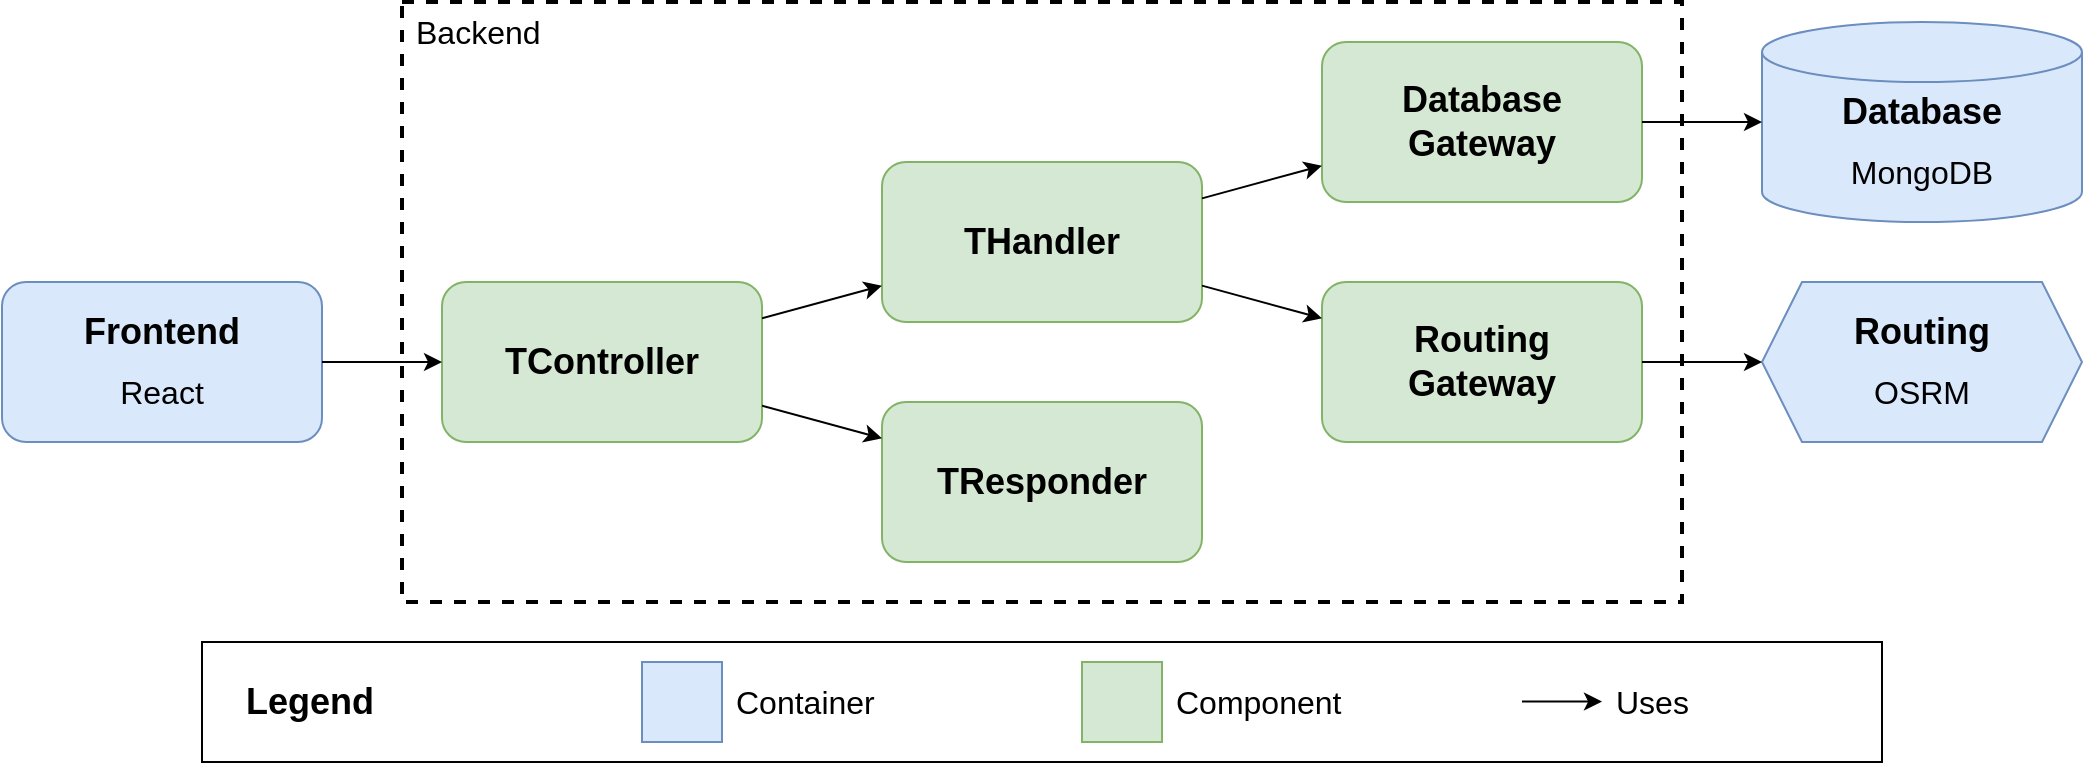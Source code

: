 <mxfile version="22.1.0" type="device">
  <diagram id="Wq2F5eEtUqa4SWimFBq0" name="Page-1">
    <mxGraphModel dx="1114" dy="602" grid="1" gridSize="10" guides="1" tooltips="1" connect="1" arrows="1" fold="1" page="1" pageScale="1" pageWidth="1169" pageHeight="827" math="0" shadow="0">
      <root>
        <mxCell id="0" />
        <mxCell id="1" parent="0" />
        <mxCell id="H50C_sbMKOnoK_4mM0Bj-1" value="" style="rounded=1;whiteSpace=wrap;html=1;fillColor=#dae8fc;strokeColor=#6c8ebf;" parent="1" vertex="1">
          <mxGeometry x="40" y="180" width="160" height="80" as="geometry" />
        </mxCell>
        <mxCell id="H50C_sbMKOnoK_4mM0Bj-2" value="Frontend" style="text;html=1;strokeColor=none;fillColor=none;align=center;verticalAlign=middle;whiteSpace=wrap;rounded=0;fontSize=18;fontStyle=1" parent="1" vertex="1">
          <mxGeometry x="50" y="190" width="140" height="30" as="geometry" />
        </mxCell>
        <mxCell id="H50C_sbMKOnoK_4mM0Bj-3" value="React" style="text;html=1;strokeColor=none;fillColor=none;align=center;verticalAlign=middle;whiteSpace=wrap;rounded=0;fontSize=16;" parent="1" vertex="1">
          <mxGeometry x="50" y="220" width="140" height="30" as="geometry" />
        </mxCell>
        <mxCell id="H50C_sbMKOnoK_4mM0Bj-4" value="" style="shape=cylinder3;whiteSpace=wrap;html=1;boundedLbl=1;backgroundOutline=1;size=15;fillColor=#dae8fc;strokeColor=#6c8ebf;" parent="1" vertex="1">
          <mxGeometry x="920" y="50" width="160" height="100" as="geometry" />
        </mxCell>
        <mxCell id="H50C_sbMKOnoK_4mM0Bj-5" value="Database" style="text;html=1;strokeColor=none;fillColor=none;align=center;verticalAlign=middle;whiteSpace=wrap;rounded=0;fontSize=18;fontStyle=1" parent="1" vertex="1">
          <mxGeometry x="930" y="80" width="140" height="30" as="geometry" />
        </mxCell>
        <mxCell id="H50C_sbMKOnoK_4mM0Bj-6" value="MongoDB" style="text;html=1;strokeColor=none;fillColor=none;align=center;verticalAlign=middle;whiteSpace=wrap;rounded=0;fontSize=16;" parent="1" vertex="1">
          <mxGeometry x="930" y="110" width="140" height="30" as="geometry" />
        </mxCell>
        <mxCell id="H50C_sbMKOnoK_4mM0Bj-7" value="" style="shape=hexagon;perimeter=hexagonPerimeter2;whiteSpace=wrap;html=1;fixedSize=1;fillColor=#dae8fc;strokeColor=#6c8ebf;" parent="1" vertex="1">
          <mxGeometry x="920" y="180" width="160" height="80" as="geometry" />
        </mxCell>
        <mxCell id="H50C_sbMKOnoK_4mM0Bj-8" value="Routing" style="text;html=1;strokeColor=none;fillColor=none;align=center;verticalAlign=middle;whiteSpace=wrap;rounded=0;fontSize=18;fontStyle=1" parent="1" vertex="1">
          <mxGeometry x="930" y="190" width="140" height="30" as="geometry" />
        </mxCell>
        <mxCell id="H50C_sbMKOnoK_4mM0Bj-9" value="OSRM" style="text;html=1;strokeColor=none;fillColor=none;align=center;verticalAlign=middle;whiteSpace=wrap;rounded=0;fontSize=16;" parent="1" vertex="1">
          <mxGeometry x="930" y="220" width="140" height="30" as="geometry" />
        </mxCell>
        <mxCell id="H50C_sbMKOnoK_4mM0Bj-10" value="" style="rounded=0;whiteSpace=wrap;html=1;fillColor=none;dashed=1;strokeWidth=2;" parent="1" vertex="1">
          <mxGeometry x="240" y="40" width="640" height="300" as="geometry" />
        </mxCell>
        <mxCell id="H50C_sbMKOnoK_4mM0Bj-11" value="Backend" style="text;html=1;strokeColor=none;fillColor=none;align=left;verticalAlign=middle;whiteSpace=wrap;rounded=0;spacingLeft=5;fontSize=16;" parent="1" vertex="1">
          <mxGeometry x="240" y="40" width="100" height="30" as="geometry" />
        </mxCell>
        <mxCell id="H50C_sbMKOnoK_4mM0Bj-12" value="" style="rounded=1;whiteSpace=wrap;html=1;fillColor=#d5e8d4;strokeColor=#82b366;" parent="1" vertex="1">
          <mxGeometry x="260" y="180" width="160" height="80" as="geometry" />
        </mxCell>
        <mxCell id="H50C_sbMKOnoK_4mM0Bj-13" value="TController" style="text;html=1;strokeColor=none;fillColor=none;align=center;verticalAlign=middle;whiteSpace=wrap;rounded=0;fontSize=18;fontStyle=1" parent="1" vertex="1">
          <mxGeometry x="270" y="190" width="140" height="60" as="geometry" />
        </mxCell>
        <mxCell id="H50C_sbMKOnoK_4mM0Bj-14" style="rounded=0;orthogonalLoop=1;jettySize=auto;html=1;endArrow=classic;endFill=1;" parent="1" source="H50C_sbMKOnoK_4mM0Bj-1" target="H50C_sbMKOnoK_4mM0Bj-12" edge="1">
          <mxGeometry relative="1" as="geometry">
            <mxPoint x="100" y="330" as="sourcePoint" />
            <mxPoint x="190" y="330" as="targetPoint" />
          </mxGeometry>
        </mxCell>
        <mxCell id="H50C_sbMKOnoK_4mM0Bj-16" value="" style="rounded=1;whiteSpace=wrap;html=1;fillColor=#d5e8d4;strokeColor=#82b366;" parent="1" vertex="1">
          <mxGeometry x="480" y="120" width="160" height="80" as="geometry" />
        </mxCell>
        <mxCell id="H50C_sbMKOnoK_4mM0Bj-17" value="THandler" style="text;html=1;strokeColor=none;fillColor=none;align=center;verticalAlign=middle;whiteSpace=wrap;rounded=0;fontSize=18;fontStyle=1" parent="1" vertex="1">
          <mxGeometry x="490" y="130" width="140" height="60" as="geometry" />
        </mxCell>
        <mxCell id="H50C_sbMKOnoK_4mM0Bj-18" style="rounded=0;orthogonalLoop=1;jettySize=auto;html=1;endArrow=classic;endFill=1;" parent="1" source="H50C_sbMKOnoK_4mM0Bj-12" target="H50C_sbMKOnoK_4mM0Bj-16" edge="1">
          <mxGeometry relative="1" as="geometry">
            <mxPoint x="110" y="380" as="sourcePoint" />
            <mxPoint x="270" y="170" as="targetPoint" />
          </mxGeometry>
        </mxCell>
        <mxCell id="H50C_sbMKOnoK_4mM0Bj-19" value="" style="rounded=1;whiteSpace=wrap;html=1;fillColor=#d5e8d4;strokeColor=#82b366;" parent="1" vertex="1">
          <mxGeometry x="700" y="60" width="160" height="80" as="geometry" />
        </mxCell>
        <mxCell id="H50C_sbMKOnoK_4mM0Bj-20" value="Database&lt;br&gt;Gateway" style="text;html=1;strokeColor=none;fillColor=none;align=center;verticalAlign=middle;whiteSpace=wrap;rounded=0;fontSize=18;fontStyle=1" parent="1" vertex="1">
          <mxGeometry x="710" y="70" width="140" height="60" as="geometry" />
        </mxCell>
        <mxCell id="H50C_sbMKOnoK_4mM0Bj-21" value="" style="rounded=1;whiteSpace=wrap;html=1;fillColor=#d5e8d4;strokeColor=#82b366;" parent="1" vertex="1">
          <mxGeometry x="700" y="180" width="160" height="80" as="geometry" />
        </mxCell>
        <mxCell id="H50C_sbMKOnoK_4mM0Bj-22" value="Routing&lt;br&gt;Gateway" style="text;html=1;strokeColor=none;fillColor=none;align=center;verticalAlign=middle;whiteSpace=wrap;rounded=0;fontSize=18;fontStyle=1" parent="1" vertex="1">
          <mxGeometry x="710" y="190" width="140" height="60" as="geometry" />
        </mxCell>
        <mxCell id="H50C_sbMKOnoK_4mM0Bj-23" style="rounded=0;orthogonalLoop=1;jettySize=auto;html=1;endArrow=classic;endFill=1;" parent="1" source="H50C_sbMKOnoK_4mM0Bj-16" target="H50C_sbMKOnoK_4mM0Bj-19" edge="1">
          <mxGeometry relative="1" as="geometry">
            <mxPoint x="410" y="170" as="sourcePoint" />
            <mxPoint x="490" y="170" as="targetPoint" />
          </mxGeometry>
        </mxCell>
        <mxCell id="H50C_sbMKOnoK_4mM0Bj-24" style="rounded=0;orthogonalLoop=1;jettySize=auto;html=1;endArrow=classic;endFill=1;" parent="1" source="H50C_sbMKOnoK_4mM0Bj-16" target="H50C_sbMKOnoK_4mM0Bj-21" edge="1">
          <mxGeometry relative="1" as="geometry">
            <mxPoint x="680" y="380" as="sourcePoint" />
            <mxPoint x="760" y="360" as="targetPoint" />
          </mxGeometry>
        </mxCell>
        <mxCell id="H50C_sbMKOnoK_4mM0Bj-25" style="rounded=0;orthogonalLoop=1;jettySize=auto;html=1;endArrow=classic;endFill=1;" parent="1" source="H50C_sbMKOnoK_4mM0Bj-21" target="H50C_sbMKOnoK_4mM0Bj-7" edge="1">
          <mxGeometry relative="1" as="geometry">
            <mxPoint x="850" y="340" as="sourcePoint" />
            <mxPoint x="930" y="340" as="targetPoint" />
          </mxGeometry>
        </mxCell>
        <mxCell id="H50C_sbMKOnoK_4mM0Bj-26" style="rounded=0;orthogonalLoop=1;jettySize=auto;html=1;endArrow=classic;endFill=1;" parent="1" source="H50C_sbMKOnoK_4mM0Bj-19" target="H50C_sbMKOnoK_4mM0Bj-4" edge="1">
          <mxGeometry relative="1" as="geometry">
            <mxPoint x="860" y="159.58" as="sourcePoint" />
            <mxPoint x="940" y="159.58" as="targetPoint" />
          </mxGeometry>
        </mxCell>
        <mxCell id="H50C_sbMKOnoK_4mM0Bj-27" value="" style="rounded=0;whiteSpace=wrap;html=1;fillColor=none;" parent="1" vertex="1">
          <mxGeometry x="140" y="360" width="840" height="60" as="geometry" />
        </mxCell>
        <mxCell id="H50C_sbMKOnoK_4mM0Bj-29" value="Legend" style="text;html=1;strokeColor=none;fillColor=none;align=left;verticalAlign=middle;whiteSpace=wrap;rounded=0;fontSize=18;fontStyle=1" parent="1" vertex="1">
          <mxGeometry x="160" y="375" width="180" height="30" as="geometry" />
        </mxCell>
        <mxCell id="H50C_sbMKOnoK_4mM0Bj-31" value="" style="rounded=0;whiteSpace=wrap;html=1;fillColor=#dae8fc;strokeColor=#6c8ebf;" parent="1" vertex="1">
          <mxGeometry x="360" y="370" width="40" height="40" as="geometry" />
        </mxCell>
        <mxCell id="H50C_sbMKOnoK_4mM0Bj-32" value="Container" style="text;html=1;strokeColor=none;fillColor=none;align=left;verticalAlign=middle;whiteSpace=wrap;rounded=0;fontSize=16;spacingLeft=5;" parent="1" vertex="1">
          <mxGeometry x="400" y="370" width="120" height="40" as="geometry" />
        </mxCell>
        <mxCell id="H50C_sbMKOnoK_4mM0Bj-33" value="" style="rounded=0;orthogonalLoop=1;jettySize=auto;html=1;endArrow=classic;endFill=1;" parent="1" edge="1">
          <mxGeometry relative="1" as="geometry">
            <mxPoint x="800" y="389.8" as="sourcePoint" />
            <mxPoint x="840" y="389.8" as="targetPoint" />
          </mxGeometry>
        </mxCell>
        <mxCell id="H50C_sbMKOnoK_4mM0Bj-34" value="Uses" style="text;html=1;strokeColor=none;fillColor=none;align=left;verticalAlign=middle;whiteSpace=wrap;rounded=0;fontSize=16;spacingLeft=5;" parent="1" vertex="1">
          <mxGeometry x="840" y="370" width="120" height="40" as="geometry" />
        </mxCell>
        <mxCell id="H50C_sbMKOnoK_4mM0Bj-35" value="" style="rounded=0;whiteSpace=wrap;html=1;fillColor=#d5e8d4;strokeColor=#82b366;" parent="1" vertex="1">
          <mxGeometry x="580" y="370" width="40" height="40" as="geometry" />
        </mxCell>
        <mxCell id="H50C_sbMKOnoK_4mM0Bj-36" value="Component" style="text;html=1;strokeColor=none;fillColor=none;align=left;verticalAlign=middle;whiteSpace=wrap;rounded=0;fontSize=16;spacingLeft=5;" parent="1" vertex="1">
          <mxGeometry x="620" y="370" width="120" height="40" as="geometry" />
        </mxCell>
        <mxCell id="qwhPuAtzifjAy42dADAG-1" value="" style="rounded=1;whiteSpace=wrap;html=1;fillColor=#d5e8d4;strokeColor=#82b366;" parent="1" vertex="1">
          <mxGeometry x="480" y="240" width="160" height="80" as="geometry" />
        </mxCell>
        <mxCell id="qwhPuAtzifjAy42dADAG-2" value="TResponder" style="text;html=1;strokeColor=none;fillColor=none;align=center;verticalAlign=middle;whiteSpace=wrap;rounded=0;fontSize=18;fontStyle=1" parent="1" vertex="1">
          <mxGeometry x="490" y="250" width="140" height="60" as="geometry" />
        </mxCell>
        <mxCell id="qwhPuAtzifjAy42dADAG-3" style="rounded=0;orthogonalLoop=1;jettySize=auto;html=1;endArrow=classic;endFill=1;" parent="1" source="H50C_sbMKOnoK_4mM0Bj-12" target="qwhPuAtzifjAy42dADAG-1" edge="1">
          <mxGeometry relative="1" as="geometry">
            <mxPoint x="390" y="446" as="sourcePoint" />
            <mxPoint x="450" y="430" as="targetPoint" />
          </mxGeometry>
        </mxCell>
      </root>
    </mxGraphModel>
  </diagram>
</mxfile>
